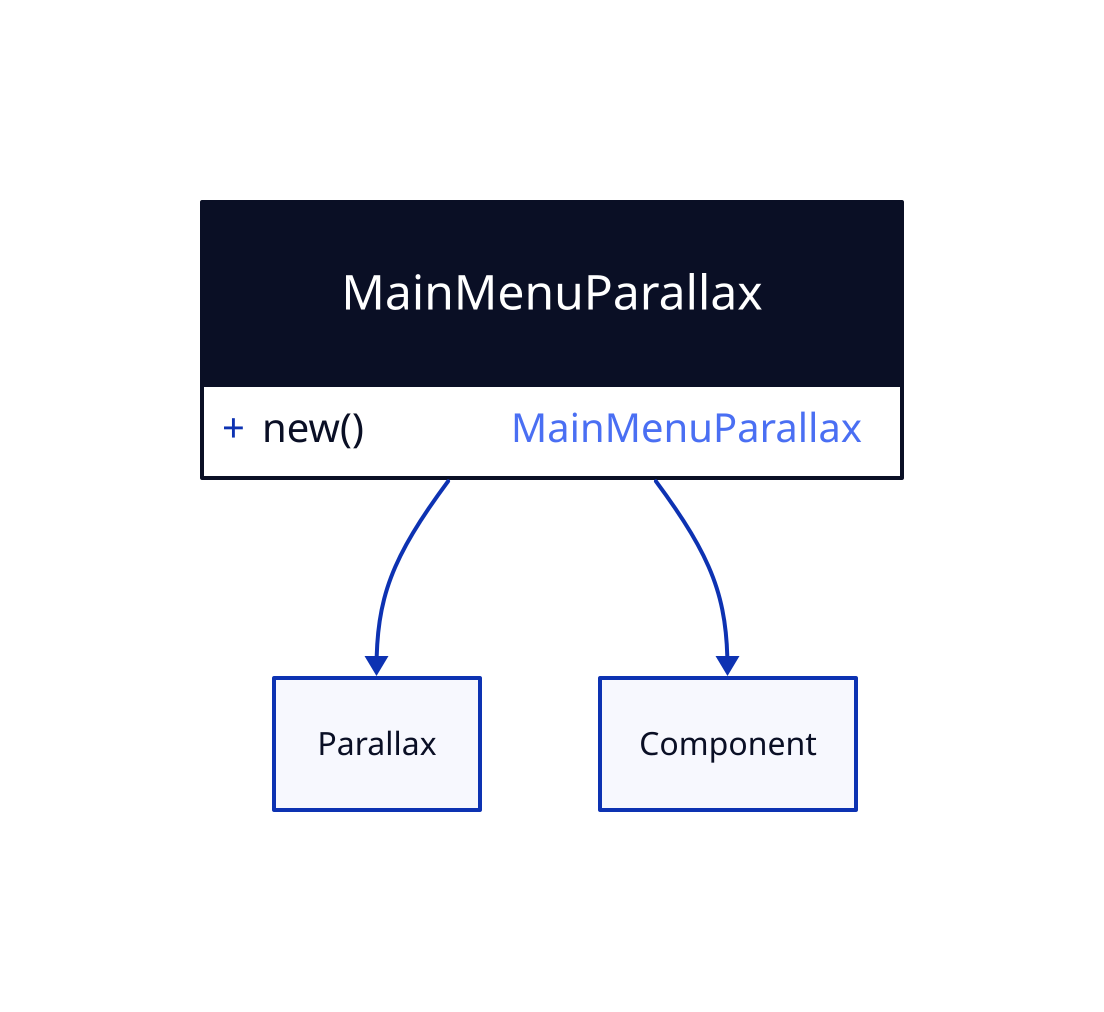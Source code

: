 MainMenuParallax: {
  shape: class

  +new(): MainMenuParallax
}
MainMenuParallax -> Parallax
MainMenuParallax -> Component
